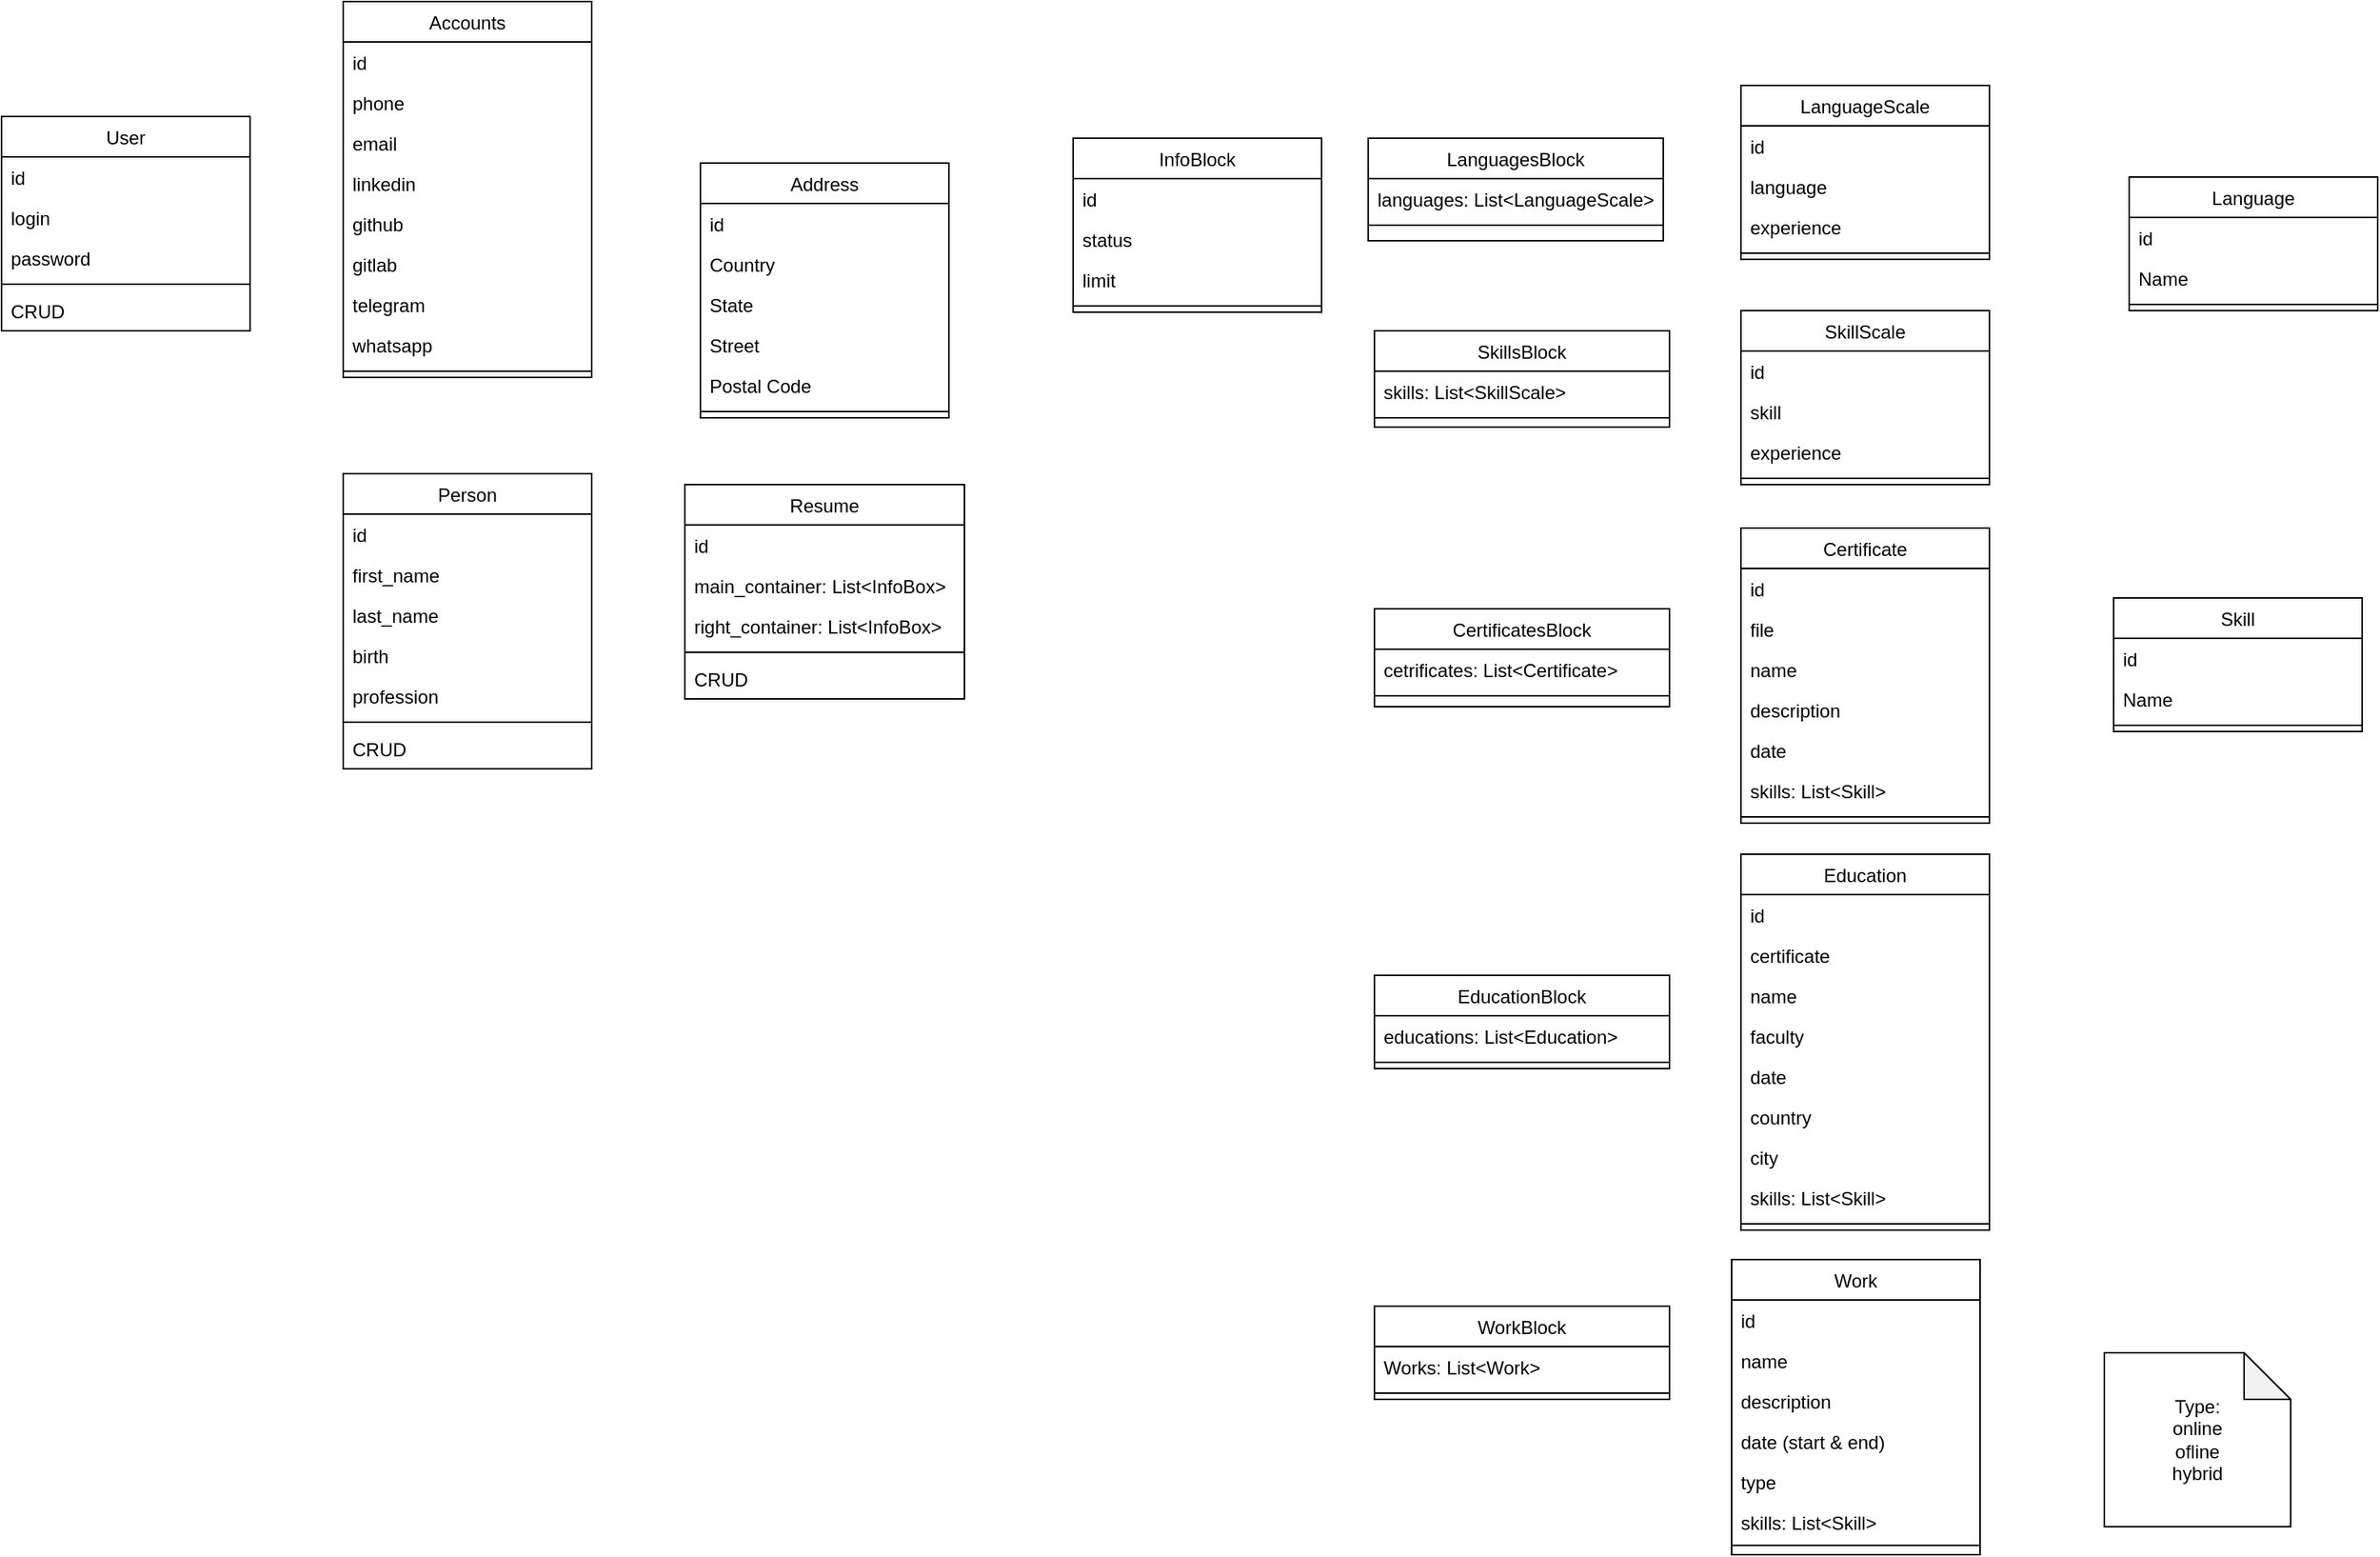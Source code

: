<mxfile version="24.9.0">
  <diagram id="C5RBs43oDa-KdzZeNtuy" name="Page-1">
    <mxGraphModel dx="1266" dy="933" grid="1" gridSize="10" guides="1" tooltips="1" connect="1" arrows="1" fold="1" page="1" pageScale="1" pageWidth="827" pageHeight="1169" math="0" shadow="0">
      <root>
        <mxCell id="WIyWlLk6GJQsqaUBKTNV-0" />
        <mxCell id="WIyWlLk6GJQsqaUBKTNV-1" parent="WIyWlLk6GJQsqaUBKTNV-0" />
        <mxCell id="V65fHBaaVteIED3OypRB-6" value="User" style="swimlane;fontStyle=0;align=center;verticalAlign=top;childLayout=stackLayout;horizontal=1;startSize=26;horizontalStack=0;resizeParent=1;resizeLast=0;collapsible=1;marginBottom=0;rounded=0;shadow=0;strokeWidth=1;" parent="WIyWlLk6GJQsqaUBKTNV-1" vertex="1">
          <mxGeometry x="827" y="74" width="160" height="138" as="geometry">
            <mxRectangle x="550" y="140" width="160" height="26" as="alternateBounds" />
          </mxGeometry>
        </mxCell>
        <mxCell id="14" value="id" style="text;align=left;verticalAlign=top;spacingLeft=4;spacingRight=4;overflow=hidden;rotatable=0;points=[[0,0.5],[1,0.5]];portConstraint=eastwest;rounded=0;shadow=0;html=0;" parent="V65fHBaaVteIED3OypRB-6" vertex="1">
          <mxGeometry y="26" width="160" height="26" as="geometry" />
        </mxCell>
        <mxCell id="V65fHBaaVteIED3OypRB-61" value="login" style="text;align=left;verticalAlign=top;spacingLeft=4;spacingRight=4;overflow=hidden;rotatable=0;points=[[0,0.5],[1,0.5]];portConstraint=eastwest;" parent="V65fHBaaVteIED3OypRB-6" vertex="1">
          <mxGeometry y="52" width="160" height="26" as="geometry" />
        </mxCell>
        <mxCell id="V65fHBaaVteIED3OypRB-60" value="password&#xa;" style="text;align=left;verticalAlign=top;spacingLeft=4;spacingRight=4;overflow=hidden;rotatable=0;points=[[0,0.5],[1,0.5]];portConstraint=eastwest;" parent="V65fHBaaVteIED3OypRB-6" vertex="1">
          <mxGeometry y="78" width="160" height="26" as="geometry" />
        </mxCell>
        <mxCell id="V65fHBaaVteIED3OypRB-12" value="" style="line;html=1;strokeWidth=1;align=left;verticalAlign=middle;spacingTop=-1;spacingLeft=3;spacingRight=3;rotatable=0;labelPosition=right;points=[];portConstraint=eastwest;" parent="V65fHBaaVteIED3OypRB-6" vertex="1">
          <mxGeometry y="104" width="160" height="8" as="geometry" />
        </mxCell>
        <mxCell id="V65fHBaaVteIED3OypRB-47" value="CRUD" style="text;align=left;verticalAlign=top;spacingLeft=4;spacingRight=4;overflow=hidden;rotatable=0;points=[[0,0.5],[1,0.5]];portConstraint=eastwest;" parent="V65fHBaaVteIED3OypRB-6" vertex="1">
          <mxGeometry y="112" width="160" height="26" as="geometry" />
        </mxCell>
        <mxCell id="V65fHBaaVteIED3OypRB-16" value="Person" style="swimlane;fontStyle=0;align=center;verticalAlign=top;childLayout=stackLayout;horizontal=1;startSize=26;horizontalStack=0;resizeParent=1;resizeLast=0;collapsible=1;marginBottom=0;rounded=0;shadow=0;strokeWidth=1;" parent="WIyWlLk6GJQsqaUBKTNV-1" vertex="1">
          <mxGeometry x="1047" y="304" width="160" height="190" as="geometry">
            <mxRectangle x="550" y="140" width="160" height="26" as="alternateBounds" />
          </mxGeometry>
        </mxCell>
        <mxCell id="13" value="id" style="text;align=left;verticalAlign=top;spacingLeft=4;spacingRight=4;overflow=hidden;rotatable=0;points=[[0,0.5],[1,0.5]];portConstraint=eastwest;rounded=0;shadow=0;html=0;" parent="V65fHBaaVteIED3OypRB-16" vertex="1">
          <mxGeometry y="26" width="160" height="26" as="geometry" />
        </mxCell>
        <mxCell id="V65fHBaaVteIED3OypRB-13" value="first_name" style="text;align=left;verticalAlign=top;spacingLeft=4;spacingRight=4;overflow=hidden;rotatable=0;points=[[0,0.5],[1,0.5]];portConstraint=eastwest;" parent="V65fHBaaVteIED3OypRB-16" vertex="1">
          <mxGeometry y="52" width="160" height="26" as="geometry" />
        </mxCell>
        <mxCell id="V65fHBaaVteIED3OypRB-20" value="last_name" style="text;align=left;verticalAlign=top;spacingLeft=4;spacingRight=4;overflow=hidden;rotatable=0;points=[[0,0.5],[1,0.5]];portConstraint=eastwest;" parent="V65fHBaaVteIED3OypRB-16" vertex="1">
          <mxGeometry y="78" width="160" height="26" as="geometry" />
        </mxCell>
        <mxCell id="V65fHBaaVteIED3OypRB-21" value="birth" style="text;align=left;verticalAlign=top;spacingLeft=4;spacingRight=4;overflow=hidden;rotatable=0;points=[[0,0.5],[1,0.5]];portConstraint=eastwest;" parent="V65fHBaaVteIED3OypRB-16" vertex="1">
          <mxGeometry y="104" width="160" height="26" as="geometry" />
        </mxCell>
        <mxCell id="V65fHBaaVteIED3OypRB-22" value="profession" style="text;align=left;verticalAlign=top;spacingLeft=4;spacingRight=4;overflow=hidden;rotatable=0;points=[[0,0.5],[1,0.5]];portConstraint=eastwest;" parent="V65fHBaaVteIED3OypRB-16" vertex="1">
          <mxGeometry y="130" width="160" height="26" as="geometry" />
        </mxCell>
        <mxCell id="V65fHBaaVteIED3OypRB-17" value="" style="line;html=1;strokeWidth=1;align=left;verticalAlign=middle;spacingTop=-1;spacingLeft=3;spacingRight=3;rotatable=0;labelPosition=right;points=[];portConstraint=eastwest;" parent="V65fHBaaVteIED3OypRB-16" vertex="1">
          <mxGeometry y="156" width="160" height="8" as="geometry" />
        </mxCell>
        <mxCell id="V65fHBaaVteIED3OypRB-62" value="CRUD" style="text;align=left;verticalAlign=top;spacingLeft=4;spacingRight=4;overflow=hidden;rotatable=0;points=[[0,0.5],[1,0.5]];portConstraint=eastwest;" parent="V65fHBaaVteIED3OypRB-16" vertex="1">
          <mxGeometry y="164" width="160" height="26" as="geometry" />
        </mxCell>
        <mxCell id="V65fHBaaVteIED3OypRB-23" value="Address" style="swimlane;fontStyle=0;align=center;verticalAlign=top;childLayout=stackLayout;horizontal=1;startSize=26;horizontalStack=0;resizeParent=1;resizeLast=0;collapsible=1;marginBottom=0;rounded=0;shadow=0;strokeWidth=1;" parent="WIyWlLk6GJQsqaUBKTNV-1" vertex="1">
          <mxGeometry x="1277" y="104" width="160" height="164" as="geometry">
            <mxRectangle x="550" y="140" width="160" height="26" as="alternateBounds" />
          </mxGeometry>
        </mxCell>
        <mxCell id="11" value="id" style="text;align=left;verticalAlign=top;spacingLeft=4;spacingRight=4;overflow=hidden;rotatable=0;points=[[0,0.5],[1,0.5]];portConstraint=eastwest;rounded=0;shadow=0;html=0;" parent="V65fHBaaVteIED3OypRB-23" vertex="1">
          <mxGeometry y="26" width="160" height="26" as="geometry" />
        </mxCell>
        <mxCell id="V65fHBaaVteIED3OypRB-27" value="Country" style="text;align=left;verticalAlign=top;spacingLeft=4;spacingRight=4;overflow=hidden;rotatable=0;points=[[0,0.5],[1,0.5]];portConstraint=eastwest;rounded=0;shadow=0;html=0;" parent="V65fHBaaVteIED3OypRB-23" vertex="1">
          <mxGeometry y="52" width="160" height="26" as="geometry" />
        </mxCell>
        <mxCell id="V65fHBaaVteIED3OypRB-25" value="State" style="text;align=left;verticalAlign=top;spacingLeft=4;spacingRight=4;overflow=hidden;rotatable=0;points=[[0,0.5],[1,0.5]];portConstraint=eastwest;rounded=0;shadow=0;html=0;" parent="V65fHBaaVteIED3OypRB-23" vertex="1">
          <mxGeometry y="78" width="160" height="26" as="geometry" />
        </mxCell>
        <mxCell id="V65fHBaaVteIED3OypRB-24" value="Street" style="text;align=left;verticalAlign=top;spacingLeft=4;spacingRight=4;overflow=hidden;rotatable=0;points=[[0,0.5],[1,0.5]];portConstraint=eastwest;" parent="V65fHBaaVteIED3OypRB-23" vertex="1">
          <mxGeometry y="104" width="160" height="26" as="geometry" />
        </mxCell>
        <mxCell id="V65fHBaaVteIED3OypRB-26" value="Postal Code" style="text;align=left;verticalAlign=top;spacingLeft=4;spacingRight=4;overflow=hidden;rotatable=0;points=[[0,0.5],[1,0.5]];portConstraint=eastwest;rounded=0;shadow=0;html=0;" parent="V65fHBaaVteIED3OypRB-23" vertex="1">
          <mxGeometry y="130" width="160" height="26" as="geometry" />
        </mxCell>
        <mxCell id="V65fHBaaVteIED3OypRB-28" value="" style="line;html=1;strokeWidth=1;align=left;verticalAlign=middle;spacingTop=-1;spacingLeft=3;spacingRight=3;rotatable=0;labelPosition=right;points=[];portConstraint=eastwest;" parent="V65fHBaaVteIED3OypRB-23" vertex="1">
          <mxGeometry y="156" width="160" height="8" as="geometry" />
        </mxCell>
        <mxCell id="V65fHBaaVteIED3OypRB-35" value="Accounts" style="swimlane;fontStyle=0;align=center;verticalAlign=top;childLayout=stackLayout;horizontal=1;startSize=26;horizontalStack=0;resizeParent=1;resizeLast=0;collapsible=1;marginBottom=0;rounded=0;shadow=0;strokeWidth=1;" parent="WIyWlLk6GJQsqaUBKTNV-1" vertex="1">
          <mxGeometry x="1047" width="160" height="242" as="geometry">
            <mxRectangle x="550" y="140" width="160" height="26" as="alternateBounds" />
          </mxGeometry>
        </mxCell>
        <mxCell id="12" value="id" style="text;align=left;verticalAlign=top;spacingLeft=4;spacingRight=4;overflow=hidden;rotatable=0;points=[[0,0.5],[1,0.5]];portConstraint=eastwest;rounded=0;shadow=0;html=0;" parent="V65fHBaaVteIED3OypRB-35" vertex="1">
          <mxGeometry y="26" width="160" height="26" as="geometry" />
        </mxCell>
        <mxCell id="V65fHBaaVteIED3OypRB-46" value="phone" style="text;align=left;verticalAlign=top;spacingLeft=4;spacingRight=4;overflow=hidden;rotatable=0;points=[[0,0.5],[1,0.5]];portConstraint=eastwest;rounded=0;shadow=0;html=0;" parent="V65fHBaaVteIED3OypRB-35" vertex="1">
          <mxGeometry y="52" width="160" height="26" as="geometry" />
        </mxCell>
        <mxCell id="V65fHBaaVteIED3OypRB-36" value="email" style="text;align=left;verticalAlign=top;spacingLeft=4;spacingRight=4;overflow=hidden;rotatable=0;points=[[0,0.5],[1,0.5]];portConstraint=eastwest;rounded=0;shadow=0;html=0;" parent="V65fHBaaVteIED3OypRB-35" vertex="1">
          <mxGeometry y="78" width="160" height="26" as="geometry" />
        </mxCell>
        <mxCell id="V65fHBaaVteIED3OypRB-37" value="linkedin" style="text;align=left;verticalAlign=top;spacingLeft=4;spacingRight=4;overflow=hidden;rotatable=0;points=[[0,0.5],[1,0.5]];portConstraint=eastwest;rounded=0;shadow=0;html=0;" parent="V65fHBaaVteIED3OypRB-35" vertex="1">
          <mxGeometry y="104" width="160" height="26" as="geometry" />
        </mxCell>
        <mxCell id="V65fHBaaVteIED3OypRB-38" value="github" style="text;align=left;verticalAlign=top;spacingLeft=4;spacingRight=4;overflow=hidden;rotatable=0;points=[[0,0.5],[1,0.5]];portConstraint=eastwest;" parent="V65fHBaaVteIED3OypRB-35" vertex="1">
          <mxGeometry y="130" width="160" height="26" as="geometry" />
        </mxCell>
        <mxCell id="V65fHBaaVteIED3OypRB-39" value="gitlab" style="text;align=left;verticalAlign=top;spacingLeft=4;spacingRight=4;overflow=hidden;rotatable=0;points=[[0,0.5],[1,0.5]];portConstraint=eastwest;rounded=0;shadow=0;html=0;" parent="V65fHBaaVteIED3OypRB-35" vertex="1">
          <mxGeometry y="156" width="160" height="26" as="geometry" />
        </mxCell>
        <mxCell id="V65fHBaaVteIED3OypRB-42" value="telegram" style="text;align=left;verticalAlign=top;spacingLeft=4;spacingRight=4;overflow=hidden;rotatable=0;points=[[0,0.5],[1,0.5]];portConstraint=eastwest;rounded=0;shadow=0;html=0;" parent="V65fHBaaVteIED3OypRB-35" vertex="1">
          <mxGeometry y="182" width="160" height="26" as="geometry" />
        </mxCell>
        <mxCell id="V65fHBaaVteIED3OypRB-43" value="whatsapp" style="text;align=left;verticalAlign=top;spacingLeft=4;spacingRight=4;overflow=hidden;rotatable=0;points=[[0,0.5],[1,0.5]];portConstraint=eastwest;rounded=0;shadow=0;html=0;" parent="V65fHBaaVteIED3OypRB-35" vertex="1">
          <mxGeometry y="208" width="160" height="26" as="geometry" />
        </mxCell>
        <mxCell id="V65fHBaaVteIED3OypRB-40" value="" style="line;html=1;strokeWidth=1;align=left;verticalAlign=middle;spacingTop=-1;spacingLeft=3;spacingRight=3;rotatable=0;labelPosition=right;points=[];portConstraint=eastwest;" parent="V65fHBaaVteIED3OypRB-35" vertex="1">
          <mxGeometry y="234" width="160" height="8" as="geometry" />
        </mxCell>
        <mxCell id="V65fHBaaVteIED3OypRB-48" value="InfoBlock" style="swimlane;fontStyle=0;align=center;verticalAlign=top;childLayout=stackLayout;horizontal=1;startSize=26;horizontalStack=0;resizeParent=1;resizeLast=0;collapsible=1;marginBottom=0;rounded=0;shadow=0;strokeWidth=1;" parent="WIyWlLk6GJQsqaUBKTNV-1" vertex="1">
          <mxGeometry x="1517" y="88" width="160" height="112" as="geometry">
            <mxRectangle x="550" y="140" width="160" height="26" as="alternateBounds" />
          </mxGeometry>
        </mxCell>
        <mxCell id="-glm21ERxLBGJcdbhRGN-21" value="id" style="text;align=left;verticalAlign=top;spacingLeft=4;spacingRight=4;overflow=hidden;rotatable=0;points=[[0,0.5],[1,0.5]];portConstraint=eastwest;" parent="V65fHBaaVteIED3OypRB-48" vertex="1">
          <mxGeometry y="26" width="160" height="26" as="geometry" />
        </mxCell>
        <mxCell id="V65fHBaaVteIED3OypRB-49" value="status" style="text;align=left;verticalAlign=top;spacingLeft=4;spacingRight=4;overflow=hidden;rotatable=0;points=[[0,0.5],[1,0.5]];portConstraint=eastwest;" parent="V65fHBaaVteIED3OypRB-48" vertex="1">
          <mxGeometry y="52" width="160" height="26" as="geometry" />
        </mxCell>
        <mxCell id="V65fHBaaVteIED3OypRB-54" value="limit" style="text;align=left;verticalAlign=top;spacingLeft=4;spacingRight=4;overflow=hidden;rotatable=0;points=[[0,0.5],[1,0.5]];portConstraint=eastwest;" parent="V65fHBaaVteIED3OypRB-48" vertex="1">
          <mxGeometry y="78" width="160" height="26" as="geometry" />
        </mxCell>
        <mxCell id="V65fHBaaVteIED3OypRB-53" value="" style="line;html=1;strokeWidth=1;align=left;verticalAlign=middle;spacingTop=-1;spacingLeft=3;spacingRight=3;rotatable=0;labelPosition=right;points=[];portConstraint=eastwest;" parent="V65fHBaaVteIED3OypRB-48" vertex="1">
          <mxGeometry y="104" width="160" height="8" as="geometry" />
        </mxCell>
        <mxCell id="V65fHBaaVteIED3OypRB-56" value="LanguagesBlock" style="swimlane;fontStyle=0;align=center;verticalAlign=top;childLayout=stackLayout;horizontal=1;startSize=26;horizontalStack=0;resizeParent=1;resizeLast=0;collapsible=1;marginBottom=0;rounded=0;shadow=0;strokeWidth=1;" parent="WIyWlLk6GJQsqaUBKTNV-1" vertex="1">
          <mxGeometry x="1707" y="88" width="190" height="66" as="geometry">
            <mxRectangle x="550" y="140" width="160" height="26" as="alternateBounds" />
          </mxGeometry>
        </mxCell>
        <mxCell id="V65fHBaaVteIED3OypRB-69" value="languages: List&lt;LanguageScale&gt;" style="text;align=left;verticalAlign=top;spacingLeft=4;spacingRight=4;overflow=hidden;rotatable=0;points=[[0,0.5],[1,0.5]];portConstraint=eastwest;" parent="V65fHBaaVteIED3OypRB-56" vertex="1">
          <mxGeometry y="26" width="190" height="26" as="geometry" />
        </mxCell>
        <mxCell id="V65fHBaaVteIED3OypRB-59" value="" style="line;html=1;strokeWidth=1;align=left;verticalAlign=middle;spacingTop=-1;spacingLeft=3;spacingRight=3;rotatable=0;labelPosition=right;points=[];portConstraint=eastwest;" parent="V65fHBaaVteIED3OypRB-56" vertex="1">
          <mxGeometry y="52" width="190" height="8" as="geometry" />
        </mxCell>
        <mxCell id="V65fHBaaVteIED3OypRB-77" value="Resume" style="swimlane;fontStyle=0;align=center;verticalAlign=top;childLayout=stackLayout;horizontal=1;startSize=26;horizontalStack=0;resizeParent=1;resizeLast=0;collapsible=1;marginBottom=0;rounded=0;shadow=0;strokeWidth=1;" parent="WIyWlLk6GJQsqaUBKTNV-1" vertex="1">
          <mxGeometry x="1267" y="311" width="180" height="138" as="geometry">
            <mxRectangle x="550" y="140" width="160" height="26" as="alternateBounds" />
          </mxGeometry>
        </mxCell>
        <mxCell id="V65fHBaaVteIED3OypRB-78" value="id" style="text;align=left;verticalAlign=top;spacingLeft=4;spacingRight=4;overflow=hidden;rotatable=0;points=[[0,0.5],[1,0.5]];portConstraint=eastwest;" parent="V65fHBaaVteIED3OypRB-77" vertex="1">
          <mxGeometry y="26" width="180" height="26" as="geometry" />
        </mxCell>
        <mxCell id="20" value="main_container: List&lt;InfoBox&gt;" style="text;align=left;verticalAlign=top;spacingLeft=4;spacingRight=4;overflow=hidden;rotatable=0;points=[[0,0.5],[1,0.5]];portConstraint=eastwest;" parent="V65fHBaaVteIED3OypRB-77" vertex="1">
          <mxGeometry y="52" width="180" height="26" as="geometry" />
        </mxCell>
        <mxCell id="21" value="right_container: List&lt;InfoBox&gt;" style="text;align=left;verticalAlign=top;spacingLeft=4;spacingRight=4;overflow=hidden;rotatable=0;points=[[0,0.5],[1,0.5]];portConstraint=eastwest;" parent="V65fHBaaVteIED3OypRB-77" vertex="1">
          <mxGeometry y="78" width="180" height="26" as="geometry" />
        </mxCell>
        <mxCell id="V65fHBaaVteIED3OypRB-80" value="" style="line;html=1;strokeWidth=1;align=left;verticalAlign=middle;spacingTop=-1;spacingLeft=3;spacingRight=3;rotatable=0;labelPosition=right;points=[];portConstraint=eastwest;" parent="V65fHBaaVteIED3OypRB-77" vertex="1">
          <mxGeometry y="104" width="180" height="8" as="geometry" />
        </mxCell>
        <mxCell id="V65fHBaaVteIED3OypRB-81" value="CRUD" style="text;align=left;verticalAlign=top;spacingLeft=4;spacingRight=4;overflow=hidden;rotatable=0;points=[[0,0.5],[1,0.5]];portConstraint=eastwest;" parent="V65fHBaaVteIED3OypRB-77" vertex="1">
          <mxGeometry y="112" width="180" height="26" as="geometry" />
        </mxCell>
        <mxCell id="-glm21ERxLBGJcdbhRGN-22" value="Language" style="swimlane;fontStyle=0;align=center;verticalAlign=top;childLayout=stackLayout;horizontal=1;startSize=26;horizontalStack=0;resizeParent=1;resizeLast=0;collapsible=1;marginBottom=0;rounded=0;shadow=0;strokeWidth=1;" parent="WIyWlLk6GJQsqaUBKTNV-1" vertex="1">
          <mxGeometry x="2197" y="113" width="160" height="86" as="geometry">
            <mxRectangle x="550" y="140" width="160" height="26" as="alternateBounds" />
          </mxGeometry>
        </mxCell>
        <mxCell id="-glm21ERxLBGJcdbhRGN-24" value="id" style="text;align=left;verticalAlign=top;spacingLeft=4;spacingRight=4;overflow=hidden;rotatable=0;points=[[0,0.5],[1,0.5]];portConstraint=eastwest;" parent="-glm21ERxLBGJcdbhRGN-22" vertex="1">
          <mxGeometry y="26" width="160" height="26" as="geometry" />
        </mxCell>
        <mxCell id="-glm21ERxLBGJcdbhRGN-23" value="Name" style="text;align=left;verticalAlign=top;spacingLeft=4;spacingRight=4;overflow=hidden;rotatable=0;points=[[0,0.5],[1,0.5]];portConstraint=eastwest;" parent="-glm21ERxLBGJcdbhRGN-22" vertex="1">
          <mxGeometry y="52" width="160" height="26" as="geometry" />
        </mxCell>
        <mxCell id="-glm21ERxLBGJcdbhRGN-25" value="" style="line;html=1;strokeWidth=1;align=left;verticalAlign=middle;spacingTop=-1;spacingLeft=3;spacingRight=3;rotatable=0;labelPosition=right;points=[];portConstraint=eastwest;" parent="-glm21ERxLBGJcdbhRGN-22" vertex="1">
          <mxGeometry y="78" width="160" height="8" as="geometry" />
        </mxCell>
        <mxCell id="-glm21ERxLBGJcdbhRGN-26" value="LanguageScale" style="swimlane;fontStyle=0;align=center;verticalAlign=top;childLayout=stackLayout;horizontal=1;startSize=26;horizontalStack=0;resizeParent=1;resizeLast=0;collapsible=1;marginBottom=0;rounded=0;shadow=0;strokeWidth=1;" parent="WIyWlLk6GJQsqaUBKTNV-1" vertex="1">
          <mxGeometry x="1947" y="54" width="160" height="112" as="geometry">
            <mxRectangle x="550" y="140" width="160" height="26" as="alternateBounds" />
          </mxGeometry>
        </mxCell>
        <mxCell id="-glm21ERxLBGJcdbhRGN-27" value="id" style="text;align=left;verticalAlign=top;spacingLeft=4;spacingRight=4;overflow=hidden;rotatable=0;points=[[0,0.5],[1,0.5]];portConstraint=eastwest;" parent="-glm21ERxLBGJcdbhRGN-26" vertex="1">
          <mxGeometry y="26" width="160" height="26" as="geometry" />
        </mxCell>
        <mxCell id="-glm21ERxLBGJcdbhRGN-28" value="language" style="text;align=left;verticalAlign=top;spacingLeft=4;spacingRight=4;overflow=hidden;rotatable=0;points=[[0,0.5],[1,0.5]];portConstraint=eastwest;" parent="-glm21ERxLBGJcdbhRGN-26" vertex="1">
          <mxGeometry y="52" width="160" height="26" as="geometry" />
        </mxCell>
        <mxCell id="bQ8_OdMRhu5xaPLjSpSk-25" value="experience" style="text;align=left;verticalAlign=top;spacingLeft=4;spacingRight=4;overflow=hidden;rotatable=0;points=[[0,0.5],[1,0.5]];portConstraint=eastwest;" vertex="1" parent="-glm21ERxLBGJcdbhRGN-26">
          <mxGeometry y="78" width="160" height="26" as="geometry" />
        </mxCell>
        <mxCell id="-glm21ERxLBGJcdbhRGN-29" value="" style="line;html=1;strokeWidth=1;align=left;verticalAlign=middle;spacingTop=-1;spacingLeft=3;spacingRight=3;rotatable=0;labelPosition=right;points=[];portConstraint=eastwest;" parent="-glm21ERxLBGJcdbhRGN-26" vertex="1">
          <mxGeometry y="104" width="160" height="8" as="geometry" />
        </mxCell>
        <mxCell id="bQ8_OdMRhu5xaPLjSpSk-26" value="SkillsBlock" style="swimlane;fontStyle=0;align=center;verticalAlign=top;childLayout=stackLayout;horizontal=1;startSize=26;horizontalStack=0;resizeParent=1;resizeLast=0;collapsible=1;marginBottom=0;rounded=0;shadow=0;strokeWidth=1;" vertex="1" parent="WIyWlLk6GJQsqaUBKTNV-1">
          <mxGeometry x="1711" y="212" width="190" height="62" as="geometry">
            <mxRectangle x="550" y="140" width="160" height="26" as="alternateBounds" />
          </mxGeometry>
        </mxCell>
        <mxCell id="bQ8_OdMRhu5xaPLjSpSk-28" value="skills: List&lt;SkillScale&gt;" style="text;align=left;verticalAlign=top;spacingLeft=4;spacingRight=4;overflow=hidden;rotatable=0;points=[[0,0.5],[1,0.5]];portConstraint=eastwest;" vertex="1" parent="bQ8_OdMRhu5xaPLjSpSk-26">
          <mxGeometry y="26" width="190" height="26" as="geometry" />
        </mxCell>
        <mxCell id="bQ8_OdMRhu5xaPLjSpSk-29" value="" style="line;html=1;strokeWidth=1;align=left;verticalAlign=middle;spacingTop=-1;spacingLeft=3;spacingRight=3;rotatable=0;labelPosition=right;points=[];portConstraint=eastwest;" vertex="1" parent="bQ8_OdMRhu5xaPLjSpSk-26">
          <mxGeometry y="52" width="190" height="8" as="geometry" />
        </mxCell>
        <mxCell id="bQ8_OdMRhu5xaPLjSpSk-30" value="SkillScale" style="swimlane;fontStyle=0;align=center;verticalAlign=top;childLayout=stackLayout;horizontal=1;startSize=26;horizontalStack=0;resizeParent=1;resizeLast=0;collapsible=1;marginBottom=0;rounded=0;shadow=0;strokeWidth=1;" vertex="1" parent="WIyWlLk6GJQsqaUBKTNV-1">
          <mxGeometry x="1947" y="199" width="160" height="112" as="geometry">
            <mxRectangle x="550" y="140" width="160" height="26" as="alternateBounds" />
          </mxGeometry>
        </mxCell>
        <mxCell id="bQ8_OdMRhu5xaPLjSpSk-31" value="id" style="text;align=left;verticalAlign=top;spacingLeft=4;spacingRight=4;overflow=hidden;rotatable=0;points=[[0,0.5],[1,0.5]];portConstraint=eastwest;" vertex="1" parent="bQ8_OdMRhu5xaPLjSpSk-30">
          <mxGeometry y="26" width="160" height="26" as="geometry" />
        </mxCell>
        <mxCell id="bQ8_OdMRhu5xaPLjSpSk-32" value="skill" style="text;align=left;verticalAlign=top;spacingLeft=4;spacingRight=4;overflow=hidden;rotatable=0;points=[[0,0.5],[1,0.5]];portConstraint=eastwest;" vertex="1" parent="bQ8_OdMRhu5xaPLjSpSk-30">
          <mxGeometry y="52" width="160" height="26" as="geometry" />
        </mxCell>
        <mxCell id="bQ8_OdMRhu5xaPLjSpSk-33" value="experience" style="text;align=left;verticalAlign=top;spacingLeft=4;spacingRight=4;overflow=hidden;rotatable=0;points=[[0,0.5],[1,0.5]];portConstraint=eastwest;" vertex="1" parent="bQ8_OdMRhu5xaPLjSpSk-30">
          <mxGeometry y="78" width="160" height="26" as="geometry" />
        </mxCell>
        <mxCell id="bQ8_OdMRhu5xaPLjSpSk-34" value="" style="line;html=1;strokeWidth=1;align=left;verticalAlign=middle;spacingTop=-1;spacingLeft=3;spacingRight=3;rotatable=0;labelPosition=right;points=[];portConstraint=eastwest;" vertex="1" parent="bQ8_OdMRhu5xaPLjSpSk-30">
          <mxGeometry y="104" width="160" height="8" as="geometry" />
        </mxCell>
        <mxCell id="bQ8_OdMRhu5xaPLjSpSk-35" value="Skill" style="swimlane;fontStyle=0;align=center;verticalAlign=top;childLayout=stackLayout;horizontal=1;startSize=26;horizontalStack=0;resizeParent=1;resizeLast=0;collapsible=1;marginBottom=0;rounded=0;shadow=0;strokeWidth=1;" vertex="1" parent="WIyWlLk6GJQsqaUBKTNV-1">
          <mxGeometry x="2187" y="384" width="160" height="86" as="geometry">
            <mxRectangle x="550" y="140" width="160" height="26" as="alternateBounds" />
          </mxGeometry>
        </mxCell>
        <mxCell id="bQ8_OdMRhu5xaPLjSpSk-36" value="id" style="text;align=left;verticalAlign=top;spacingLeft=4;spacingRight=4;overflow=hidden;rotatable=0;points=[[0,0.5],[1,0.5]];portConstraint=eastwest;" vertex="1" parent="bQ8_OdMRhu5xaPLjSpSk-35">
          <mxGeometry y="26" width="160" height="26" as="geometry" />
        </mxCell>
        <mxCell id="bQ8_OdMRhu5xaPLjSpSk-37" value="Name" style="text;align=left;verticalAlign=top;spacingLeft=4;spacingRight=4;overflow=hidden;rotatable=0;points=[[0,0.5],[1,0.5]];portConstraint=eastwest;" vertex="1" parent="bQ8_OdMRhu5xaPLjSpSk-35">
          <mxGeometry y="52" width="160" height="26" as="geometry" />
        </mxCell>
        <mxCell id="bQ8_OdMRhu5xaPLjSpSk-38" value="" style="line;html=1;strokeWidth=1;align=left;verticalAlign=middle;spacingTop=-1;spacingLeft=3;spacingRight=3;rotatable=0;labelPosition=right;points=[];portConstraint=eastwest;" vertex="1" parent="bQ8_OdMRhu5xaPLjSpSk-35">
          <mxGeometry y="78" width="160" height="8" as="geometry" />
        </mxCell>
        <mxCell id="bQ8_OdMRhu5xaPLjSpSk-39" value="CertificatesBlock" style="swimlane;fontStyle=0;align=center;verticalAlign=top;childLayout=stackLayout;horizontal=1;startSize=26;horizontalStack=0;resizeParent=1;resizeLast=0;collapsible=1;marginBottom=0;rounded=0;shadow=0;strokeWidth=1;" vertex="1" parent="WIyWlLk6GJQsqaUBKTNV-1">
          <mxGeometry x="1711" y="391" width="190" height="63" as="geometry">
            <mxRectangle x="550" y="140" width="160" height="26" as="alternateBounds" />
          </mxGeometry>
        </mxCell>
        <mxCell id="bQ8_OdMRhu5xaPLjSpSk-41" value="cetrificates: List&lt;Сertificate&gt;" style="text;align=left;verticalAlign=top;spacingLeft=4;spacingRight=4;overflow=hidden;rotatable=0;points=[[0,0.5],[1,0.5]];portConstraint=eastwest;" vertex="1" parent="bQ8_OdMRhu5xaPLjSpSk-39">
          <mxGeometry y="26" width="190" height="26" as="geometry" />
        </mxCell>
        <mxCell id="bQ8_OdMRhu5xaPLjSpSk-42" value="" style="line;html=1;strokeWidth=1;align=left;verticalAlign=middle;spacingTop=-1;spacingLeft=3;spacingRight=3;rotatable=0;labelPosition=right;points=[];portConstraint=eastwest;" vertex="1" parent="bQ8_OdMRhu5xaPLjSpSk-39">
          <mxGeometry y="52" width="190" height="8" as="geometry" />
        </mxCell>
        <mxCell id="bQ8_OdMRhu5xaPLjSpSk-43" value="Сertificate" style="swimlane;fontStyle=0;align=center;verticalAlign=top;childLayout=stackLayout;horizontal=1;startSize=26;horizontalStack=0;resizeParent=1;resizeLast=0;collapsible=1;marginBottom=0;rounded=0;shadow=0;strokeWidth=1;" vertex="1" parent="WIyWlLk6GJQsqaUBKTNV-1">
          <mxGeometry x="1947" y="339" width="160" height="190" as="geometry">
            <mxRectangle x="550" y="140" width="160" height="26" as="alternateBounds" />
          </mxGeometry>
        </mxCell>
        <mxCell id="bQ8_OdMRhu5xaPLjSpSk-44" value="id" style="text;align=left;verticalAlign=top;spacingLeft=4;spacingRight=4;overflow=hidden;rotatable=0;points=[[0,0.5],[1,0.5]];portConstraint=eastwest;" vertex="1" parent="bQ8_OdMRhu5xaPLjSpSk-43">
          <mxGeometry y="26" width="160" height="26" as="geometry" />
        </mxCell>
        <mxCell id="bQ8_OdMRhu5xaPLjSpSk-45" value="file" style="text;align=left;verticalAlign=top;spacingLeft=4;spacingRight=4;overflow=hidden;rotatable=0;points=[[0,0.5],[1,0.5]];portConstraint=eastwest;" vertex="1" parent="bQ8_OdMRhu5xaPLjSpSk-43">
          <mxGeometry y="52" width="160" height="26" as="geometry" />
        </mxCell>
        <mxCell id="bQ8_OdMRhu5xaPLjSpSk-46" value="name" style="text;align=left;verticalAlign=top;spacingLeft=4;spacingRight=4;overflow=hidden;rotatable=0;points=[[0,0.5],[1,0.5]];portConstraint=eastwest;" vertex="1" parent="bQ8_OdMRhu5xaPLjSpSk-43">
          <mxGeometry y="78" width="160" height="26" as="geometry" />
        </mxCell>
        <mxCell id="bQ8_OdMRhu5xaPLjSpSk-53" value="description" style="text;align=left;verticalAlign=top;spacingLeft=4;spacingRight=4;overflow=hidden;rotatable=0;points=[[0,0.5],[1,0.5]];portConstraint=eastwest;" vertex="1" parent="bQ8_OdMRhu5xaPLjSpSk-43">
          <mxGeometry y="104" width="160" height="26" as="geometry" />
        </mxCell>
        <mxCell id="bQ8_OdMRhu5xaPLjSpSk-66" value="date" style="text;align=left;verticalAlign=top;spacingLeft=4;spacingRight=4;overflow=hidden;rotatable=0;points=[[0,0.5],[1,0.5]];portConstraint=eastwest;" vertex="1" parent="bQ8_OdMRhu5xaPLjSpSk-43">
          <mxGeometry y="130" width="160" height="26" as="geometry" />
        </mxCell>
        <mxCell id="bQ8_OdMRhu5xaPLjSpSk-54" value="skills: List&lt;Skill&gt;" style="text;align=left;verticalAlign=top;spacingLeft=4;spacingRight=4;overflow=hidden;rotatable=0;points=[[0,0.5],[1,0.5]];portConstraint=eastwest;" vertex="1" parent="bQ8_OdMRhu5xaPLjSpSk-43">
          <mxGeometry y="156" width="160" height="26" as="geometry" />
        </mxCell>
        <mxCell id="bQ8_OdMRhu5xaPLjSpSk-47" value="" style="line;html=1;strokeWidth=1;align=left;verticalAlign=middle;spacingTop=-1;spacingLeft=3;spacingRight=3;rotatable=0;labelPosition=right;points=[];portConstraint=eastwest;" vertex="1" parent="bQ8_OdMRhu5xaPLjSpSk-43">
          <mxGeometry y="182" width="160" height="8" as="geometry" />
        </mxCell>
        <mxCell id="bQ8_OdMRhu5xaPLjSpSk-55" value="EducationBlock" style="swimlane;fontStyle=0;align=center;verticalAlign=top;childLayout=stackLayout;horizontal=1;startSize=26;horizontalStack=0;resizeParent=1;resizeLast=0;collapsible=1;marginBottom=0;rounded=0;shadow=0;strokeWidth=1;" vertex="1" parent="WIyWlLk6GJQsqaUBKTNV-1">
          <mxGeometry x="1711" y="627" width="190" height="60" as="geometry">
            <mxRectangle x="550" y="140" width="160" height="26" as="alternateBounds" />
          </mxGeometry>
        </mxCell>
        <mxCell id="bQ8_OdMRhu5xaPLjSpSk-57" value="educations: List&lt;Education&gt;" style="text;align=left;verticalAlign=top;spacingLeft=4;spacingRight=4;overflow=hidden;rotatable=0;points=[[0,0.5],[1,0.5]];portConstraint=eastwest;" vertex="1" parent="bQ8_OdMRhu5xaPLjSpSk-55">
          <mxGeometry y="26" width="190" height="26" as="geometry" />
        </mxCell>
        <mxCell id="bQ8_OdMRhu5xaPLjSpSk-58" value="" style="line;html=1;strokeWidth=1;align=left;verticalAlign=middle;spacingTop=-1;spacingLeft=3;spacingRight=3;rotatable=0;labelPosition=right;points=[];portConstraint=eastwest;" vertex="1" parent="bQ8_OdMRhu5xaPLjSpSk-55">
          <mxGeometry y="52" width="190" height="8" as="geometry" />
        </mxCell>
        <mxCell id="bQ8_OdMRhu5xaPLjSpSk-59" value="Education" style="swimlane;fontStyle=0;align=center;verticalAlign=top;childLayout=stackLayout;horizontal=1;startSize=26;horizontalStack=0;resizeParent=1;resizeLast=0;collapsible=1;marginBottom=0;rounded=0;shadow=0;strokeWidth=1;" vertex="1" parent="WIyWlLk6GJQsqaUBKTNV-1">
          <mxGeometry x="1947" y="549" width="160" height="242" as="geometry">
            <mxRectangle x="550" y="140" width="160" height="26" as="alternateBounds" />
          </mxGeometry>
        </mxCell>
        <mxCell id="bQ8_OdMRhu5xaPLjSpSk-60" value="id" style="text;align=left;verticalAlign=top;spacingLeft=4;spacingRight=4;overflow=hidden;rotatable=0;points=[[0,0.5],[1,0.5]];portConstraint=eastwest;" vertex="1" parent="bQ8_OdMRhu5xaPLjSpSk-59">
          <mxGeometry y="26" width="160" height="26" as="geometry" />
        </mxCell>
        <mxCell id="bQ8_OdMRhu5xaPLjSpSk-61" value="certificate" style="text;align=left;verticalAlign=top;spacingLeft=4;spacingRight=4;overflow=hidden;rotatable=0;points=[[0,0.5],[1,0.5]];portConstraint=eastwest;" vertex="1" parent="bQ8_OdMRhu5xaPLjSpSk-59">
          <mxGeometry y="52" width="160" height="26" as="geometry" />
        </mxCell>
        <mxCell id="bQ8_OdMRhu5xaPLjSpSk-62" value="name" style="text;align=left;verticalAlign=top;spacingLeft=4;spacingRight=4;overflow=hidden;rotatable=0;points=[[0,0.5],[1,0.5]];portConstraint=eastwest;" vertex="1" parent="bQ8_OdMRhu5xaPLjSpSk-59">
          <mxGeometry y="78" width="160" height="26" as="geometry" />
        </mxCell>
        <mxCell id="bQ8_OdMRhu5xaPLjSpSk-63" value="faculty" style="text;align=left;verticalAlign=top;spacingLeft=4;spacingRight=4;overflow=hidden;rotatable=0;points=[[0,0.5],[1,0.5]];portConstraint=eastwest;" vertex="1" parent="bQ8_OdMRhu5xaPLjSpSk-59">
          <mxGeometry y="104" width="160" height="26" as="geometry" />
        </mxCell>
        <mxCell id="bQ8_OdMRhu5xaPLjSpSk-67" value="date" style="text;align=left;verticalAlign=top;spacingLeft=4;spacingRight=4;overflow=hidden;rotatable=0;points=[[0,0.5],[1,0.5]];portConstraint=eastwest;" vertex="1" parent="bQ8_OdMRhu5xaPLjSpSk-59">
          <mxGeometry y="130" width="160" height="26" as="geometry" />
        </mxCell>
        <mxCell id="bQ8_OdMRhu5xaPLjSpSk-68" value="country" style="text;align=left;verticalAlign=top;spacingLeft=4;spacingRight=4;overflow=hidden;rotatable=0;points=[[0,0.5],[1,0.5]];portConstraint=eastwest;" vertex="1" parent="bQ8_OdMRhu5xaPLjSpSk-59">
          <mxGeometry y="156" width="160" height="26" as="geometry" />
        </mxCell>
        <mxCell id="bQ8_OdMRhu5xaPLjSpSk-69" value="city" style="text;align=left;verticalAlign=top;spacingLeft=4;spacingRight=4;overflow=hidden;rotatable=0;points=[[0,0.5],[1,0.5]];portConstraint=eastwest;" vertex="1" parent="bQ8_OdMRhu5xaPLjSpSk-59">
          <mxGeometry y="182" width="160" height="26" as="geometry" />
        </mxCell>
        <mxCell id="bQ8_OdMRhu5xaPLjSpSk-64" value="skills: List&lt;Skill&gt;" style="text;align=left;verticalAlign=top;spacingLeft=4;spacingRight=4;overflow=hidden;rotatable=0;points=[[0,0.5],[1,0.5]];portConstraint=eastwest;" vertex="1" parent="bQ8_OdMRhu5xaPLjSpSk-59">
          <mxGeometry y="208" width="160" height="26" as="geometry" />
        </mxCell>
        <mxCell id="bQ8_OdMRhu5xaPLjSpSk-65" value="" style="line;html=1;strokeWidth=1;align=left;verticalAlign=middle;spacingTop=-1;spacingLeft=3;spacingRight=3;rotatable=0;labelPosition=right;points=[];portConstraint=eastwest;" vertex="1" parent="bQ8_OdMRhu5xaPLjSpSk-59">
          <mxGeometry y="234" width="160" height="8" as="geometry" />
        </mxCell>
        <mxCell id="bQ8_OdMRhu5xaPLjSpSk-70" value="WorkBlock" style="swimlane;fontStyle=0;align=center;verticalAlign=top;childLayout=stackLayout;horizontal=1;startSize=26;horizontalStack=0;resizeParent=1;resizeLast=0;collapsible=1;marginBottom=0;rounded=0;shadow=0;strokeWidth=1;" vertex="1" parent="WIyWlLk6GJQsqaUBKTNV-1">
          <mxGeometry x="1711" y="840" width="190" height="60" as="geometry">
            <mxRectangle x="550" y="140" width="160" height="26" as="alternateBounds" />
          </mxGeometry>
        </mxCell>
        <mxCell id="bQ8_OdMRhu5xaPLjSpSk-72" value="Works: List&lt;Work&gt;" style="text;align=left;verticalAlign=top;spacingLeft=4;spacingRight=4;overflow=hidden;rotatable=0;points=[[0,0.5],[1,0.5]];portConstraint=eastwest;" vertex="1" parent="bQ8_OdMRhu5xaPLjSpSk-70">
          <mxGeometry y="26" width="190" height="26" as="geometry" />
        </mxCell>
        <mxCell id="bQ8_OdMRhu5xaPLjSpSk-73" value="" style="line;html=1;strokeWidth=1;align=left;verticalAlign=middle;spacingTop=-1;spacingLeft=3;spacingRight=3;rotatable=0;labelPosition=right;points=[];portConstraint=eastwest;" vertex="1" parent="bQ8_OdMRhu5xaPLjSpSk-70">
          <mxGeometry y="52" width="190" height="8" as="geometry" />
        </mxCell>
        <mxCell id="bQ8_OdMRhu5xaPLjSpSk-74" value="Work" style="swimlane;fontStyle=0;align=center;verticalAlign=top;childLayout=stackLayout;horizontal=1;startSize=26;horizontalStack=0;resizeParent=1;resizeLast=0;collapsible=1;marginBottom=0;rounded=0;shadow=0;strokeWidth=1;" vertex="1" parent="WIyWlLk6GJQsqaUBKTNV-1">
          <mxGeometry x="1941" y="810" width="160" height="190" as="geometry">
            <mxRectangle x="550" y="140" width="160" height="26" as="alternateBounds" />
          </mxGeometry>
        </mxCell>
        <mxCell id="bQ8_OdMRhu5xaPLjSpSk-75" value="id" style="text;align=left;verticalAlign=top;spacingLeft=4;spacingRight=4;overflow=hidden;rotatable=0;points=[[0,0.5],[1,0.5]];portConstraint=eastwest;" vertex="1" parent="bQ8_OdMRhu5xaPLjSpSk-74">
          <mxGeometry y="26" width="160" height="26" as="geometry" />
        </mxCell>
        <mxCell id="bQ8_OdMRhu5xaPLjSpSk-77" value="name" style="text;align=left;verticalAlign=top;spacingLeft=4;spacingRight=4;overflow=hidden;rotatable=0;points=[[0,0.5],[1,0.5]];portConstraint=eastwest;" vertex="1" parent="bQ8_OdMRhu5xaPLjSpSk-74">
          <mxGeometry y="52" width="160" height="26" as="geometry" />
        </mxCell>
        <mxCell id="bQ8_OdMRhu5xaPLjSpSk-78" value="description" style="text;align=left;verticalAlign=top;spacingLeft=4;spacingRight=4;overflow=hidden;rotatable=0;points=[[0,0.5],[1,0.5]];portConstraint=eastwest;" vertex="1" parent="bQ8_OdMRhu5xaPLjSpSk-74">
          <mxGeometry y="78" width="160" height="26" as="geometry" />
        </mxCell>
        <mxCell id="bQ8_OdMRhu5xaPLjSpSk-79" value="date (start &amp; end)" style="text;align=left;verticalAlign=top;spacingLeft=4;spacingRight=4;overflow=hidden;rotatable=0;points=[[0,0.5],[1,0.5]];portConstraint=eastwest;" vertex="1" parent="bQ8_OdMRhu5xaPLjSpSk-74">
          <mxGeometry y="104" width="160" height="26" as="geometry" />
        </mxCell>
        <mxCell id="bQ8_OdMRhu5xaPLjSpSk-84" value="type" style="text;align=left;verticalAlign=top;spacingLeft=4;spacingRight=4;overflow=hidden;rotatable=0;points=[[0,0.5],[1,0.5]];portConstraint=eastwest;" vertex="1" parent="bQ8_OdMRhu5xaPLjSpSk-74">
          <mxGeometry y="130" width="160" height="26" as="geometry" />
        </mxCell>
        <mxCell id="bQ8_OdMRhu5xaPLjSpSk-82" value="skills: List&lt;Skill&gt;" style="text;align=left;verticalAlign=top;spacingLeft=4;spacingRight=4;overflow=hidden;rotatable=0;points=[[0,0.5],[1,0.5]];portConstraint=eastwest;" vertex="1" parent="bQ8_OdMRhu5xaPLjSpSk-74">
          <mxGeometry y="156" width="160" height="24" as="geometry" />
        </mxCell>
        <mxCell id="bQ8_OdMRhu5xaPLjSpSk-83" value="" style="line;html=1;strokeWidth=1;align=left;verticalAlign=middle;spacingTop=-1;spacingLeft=3;spacingRight=3;rotatable=0;labelPosition=right;points=[];portConstraint=eastwest;" vertex="1" parent="bQ8_OdMRhu5xaPLjSpSk-74">
          <mxGeometry y="180" width="160" height="8" as="geometry" />
        </mxCell>
        <mxCell id="bQ8_OdMRhu5xaPLjSpSk-85" value="Type:&lt;br&gt;online&lt;div&gt;ofline&lt;/div&gt;&lt;div&gt;hybrid&lt;/div&gt;" style="shape=note;whiteSpace=wrap;html=1;backgroundOutline=1;darkOpacity=0.05;" vertex="1" parent="WIyWlLk6GJQsqaUBKTNV-1">
          <mxGeometry x="2181" y="870" width="120" height="112" as="geometry" />
        </mxCell>
      </root>
    </mxGraphModel>
  </diagram>
</mxfile>
